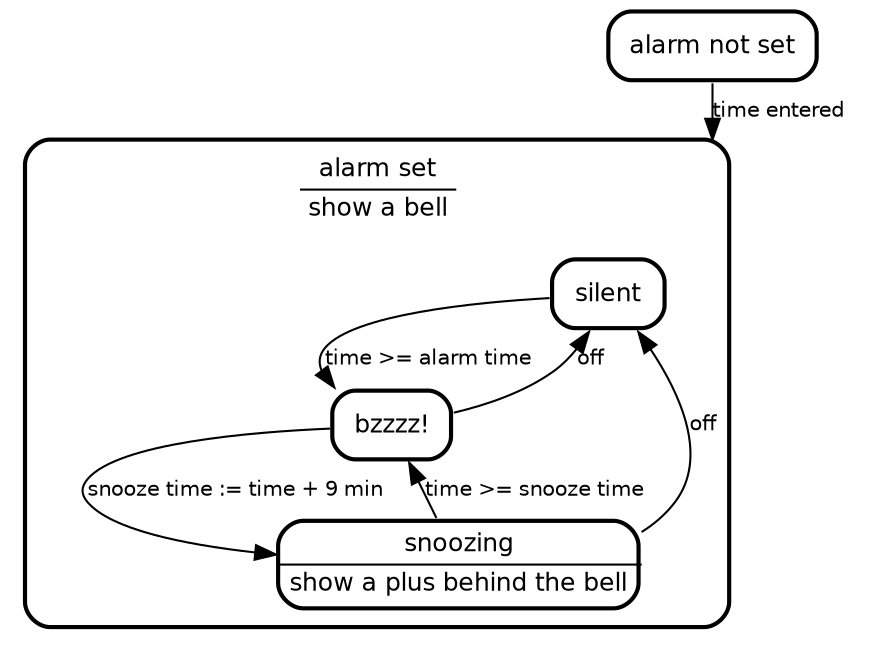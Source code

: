 digraph "state transitions" {
  fontname="Helvetica" fontsize=12 penwidth=2.0 splines=true ordering=out compound=true overlap=scale nodesep=0.3 ranksep=0.1
  node [shape=plaintext style=filled fillcolor="#FFFFFF01" fontname=Helvetica fontsize=12 penwidth=2.0]
  edge [fontname=Helvetica fontsize=10]

    "unset" [margin=0 class="state regular" color="black" label= <
      <table align="center" cellborder="0" border="2" style="rounded" width="48">
        <tr><td width="48" cellpadding="7">alarm not set</td></tr>
      </table>
    >]
    subgraph "cluster_set" {
      class="state regular" label= <
      <table cellborder="0" border="0">
        <tr><td>alarm set</td></tr>
          <hr/>
          <tr><td align="left">show a bell</td></tr>
      </table>
      > style=rounded penwidth=2.0
      "set" [shape=point style=invis margin=0 width=0 height=0 fixedsize=true]
        "silent" [margin=0 class="state regular" color="black" label= <
      <table align="center" cellborder="0" border="2" style="rounded" width="48">
        <tr><td width="48" cellpadding="7">silent</td></tr>
      </table>
    >]
    "ringing" [margin=0 class="state regular" color="black" label= <
      <table align="center" cellborder="0" border="2" style="rounded" width="48">
        <tr><td width="48" cellpadding="7">bzzzz!</td></tr>
      </table>
    >]
    "snoozing" [margin=0 class="state regular" color="black" label= <
      <table align="center" cellborder="0" border="2" style="rounded" width="48">
        <tr><td width="48" cellpadding="2">snoozing</td></tr>
          <hr/><tr><td align="left" cellpadding="2">show a plus behind the bell</td></tr>
      </table>
    >]
  
    }

    "unset" -> "set" [label="time entered   \l" lhead="cluster_set" class="transition"]
    "silent" -> "ringing" [label="time >= alarm time   \l" class="transition"]
    "ringing" -> "silent" [label="off   \l" class="transition"]
    "ringing" -> "snoozing" [label="snooze time := time + 9 min   \l" class="transition"]
    "snoozing" -> "ringing" [label="time >= snooze time   \l" class="transition"]
    "snoozing" -> "silent" [label="off   \l" class="transition"]
}

